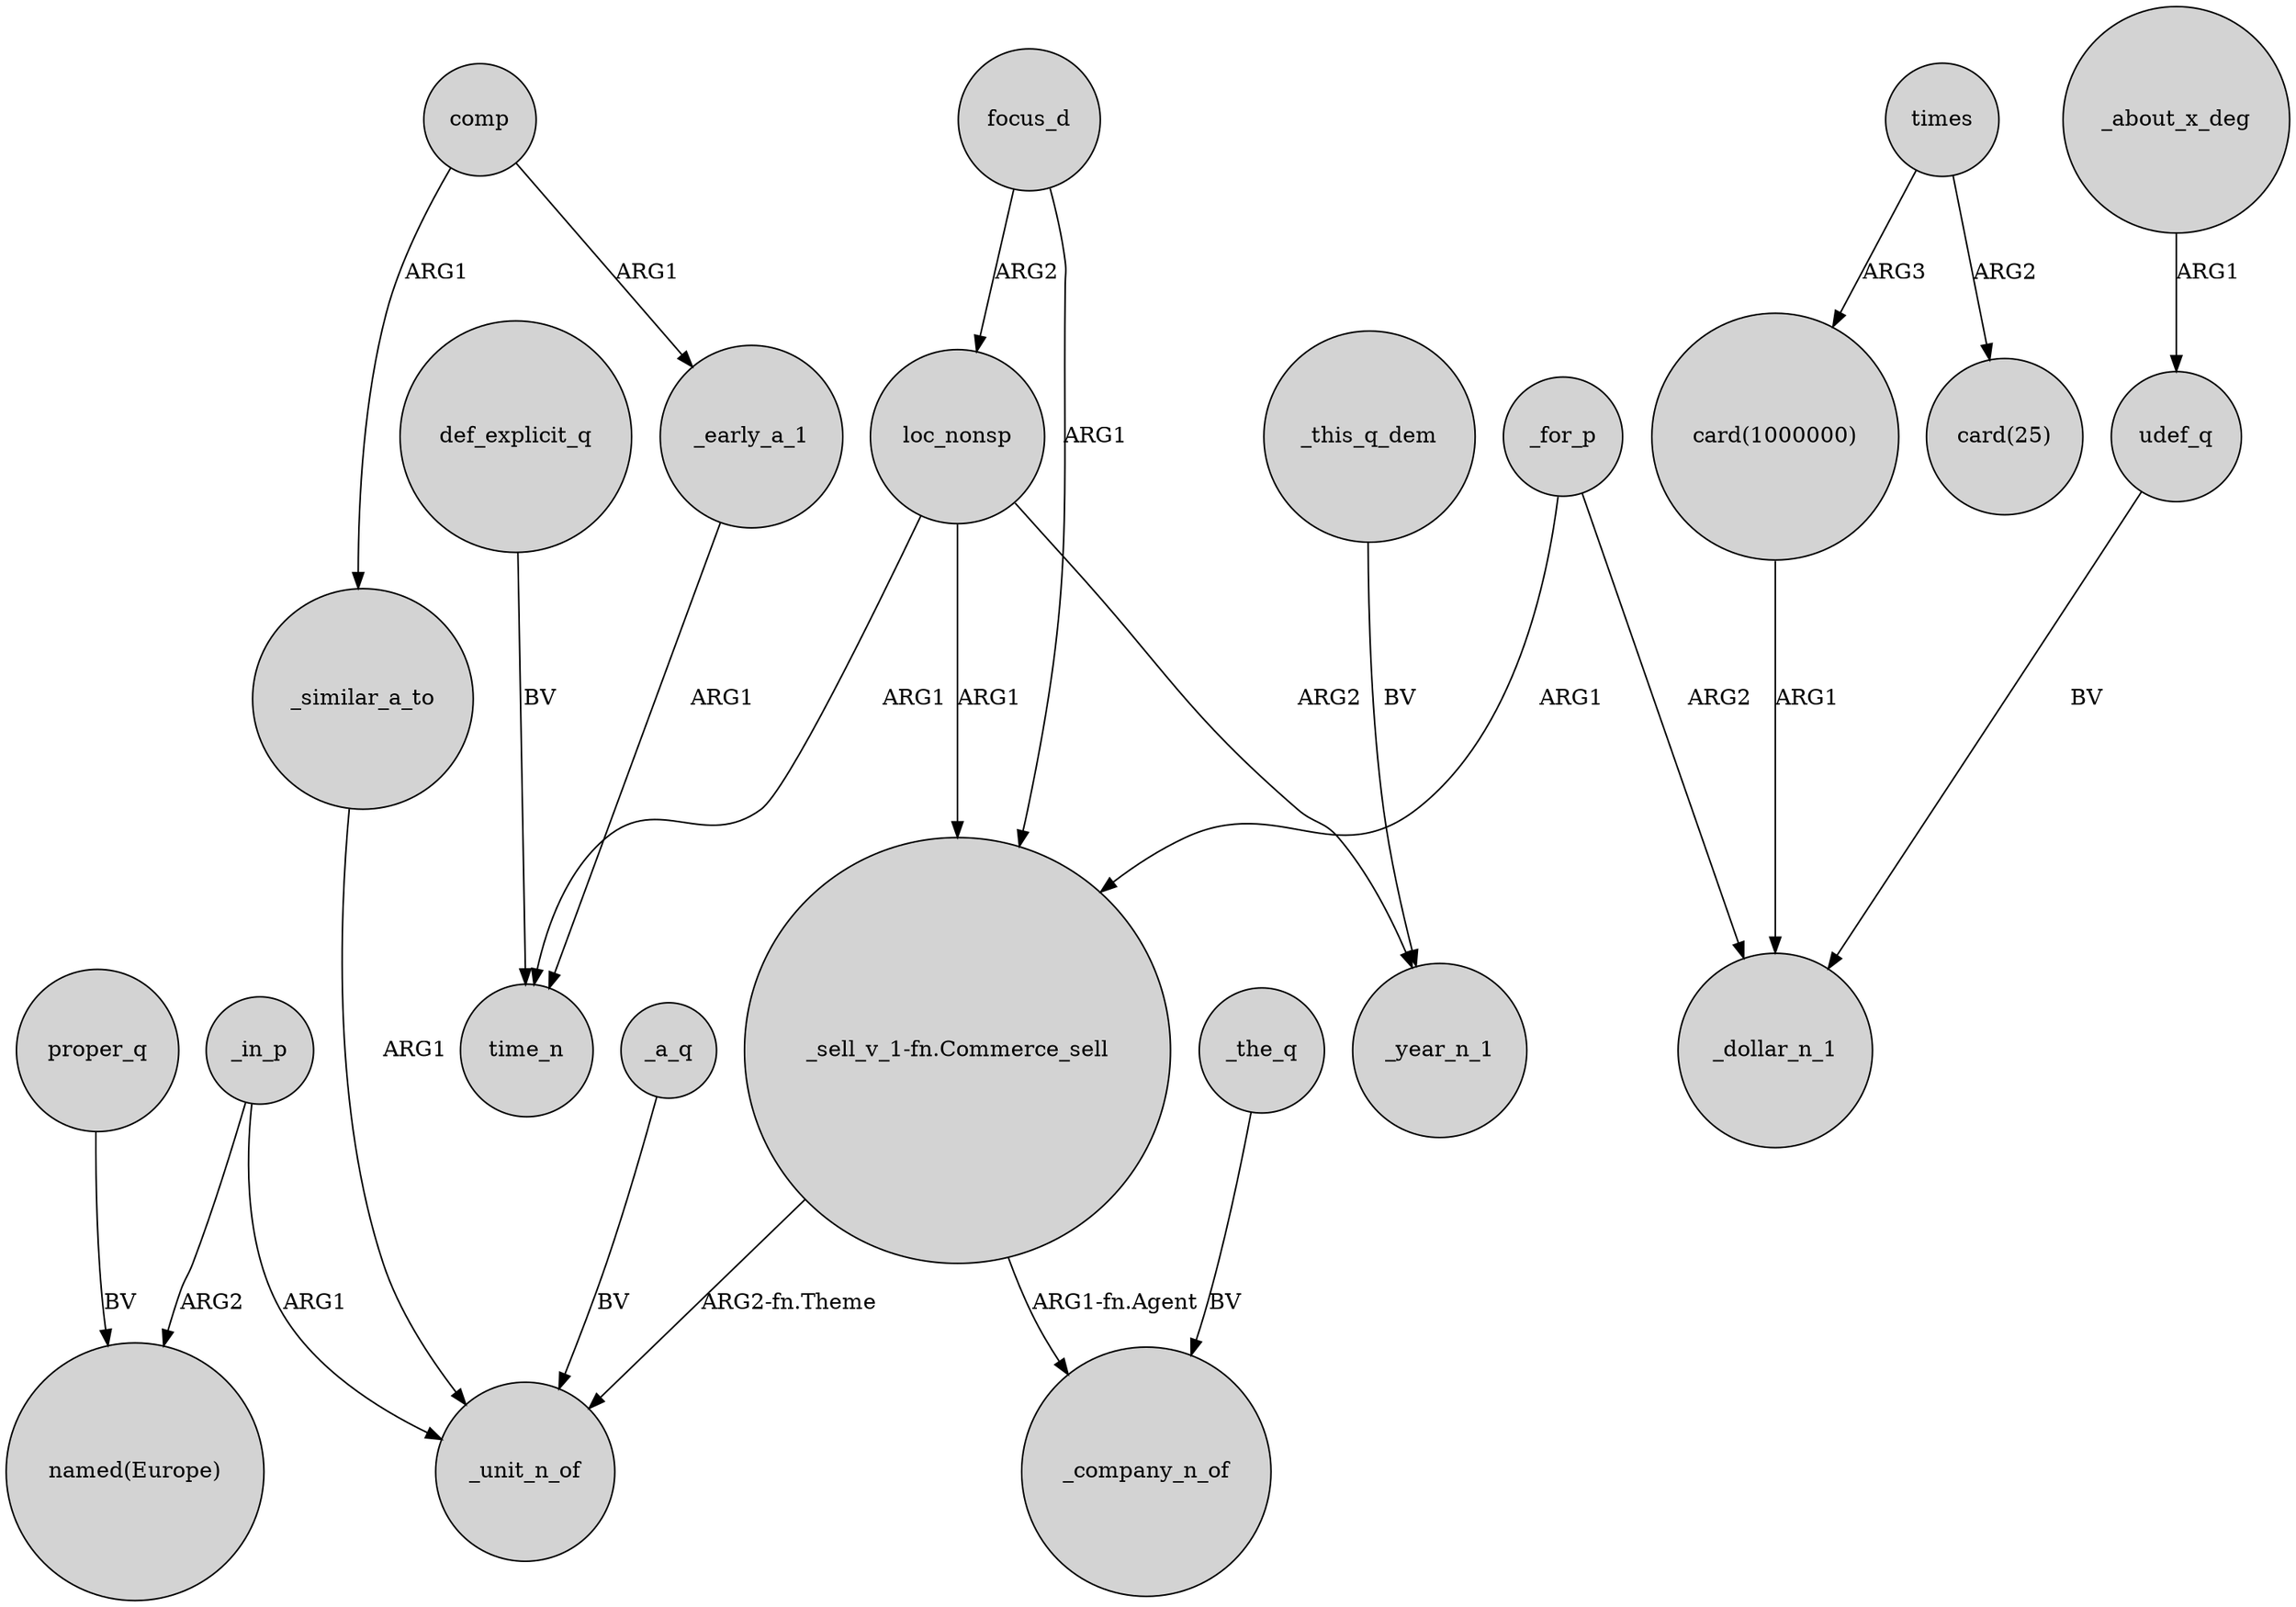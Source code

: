 digraph {
	node [shape=circle style=filled]
	comp -> _similar_a_to [label=ARG1]
	focus_d -> loc_nonsp [label=ARG2]
	"card(1000000)" -> _dollar_n_1 [label=ARG1]
	_for_p -> _dollar_n_1 [label=ARG2]
	def_explicit_q -> time_n [label=BV]
	_in_p -> "named(Europe)" [label=ARG2]
	loc_nonsp -> time_n [label=ARG1]
	_about_x_deg -> udef_q [label=ARG1]
	_the_q -> _company_n_of [label=BV]
	_in_p -> _unit_n_of [label=ARG1]
	focus_d -> "_sell_v_1-fn.Commerce_sell" [label=ARG1]
	times -> "card(25)" [label=ARG2]
	times -> "card(1000000)" [label=ARG3]
	_a_q -> _unit_n_of [label=BV]
	proper_q -> "named(Europe)" [label=BV]
	loc_nonsp -> _year_n_1 [label=ARG2]
	_for_p -> "_sell_v_1-fn.Commerce_sell" [label=ARG1]
	_similar_a_to -> _unit_n_of [label=ARG1]
	"_sell_v_1-fn.Commerce_sell" -> _unit_n_of [label="ARG2-fn.Theme"]
	_early_a_1 -> time_n [label=ARG1]
	loc_nonsp -> "_sell_v_1-fn.Commerce_sell" [label=ARG1]
	comp -> _early_a_1 [label=ARG1]
	"_sell_v_1-fn.Commerce_sell" -> _company_n_of [label="ARG1-fn.Agent"]
	udef_q -> _dollar_n_1 [label=BV]
	_this_q_dem -> _year_n_1 [label=BV]
}
